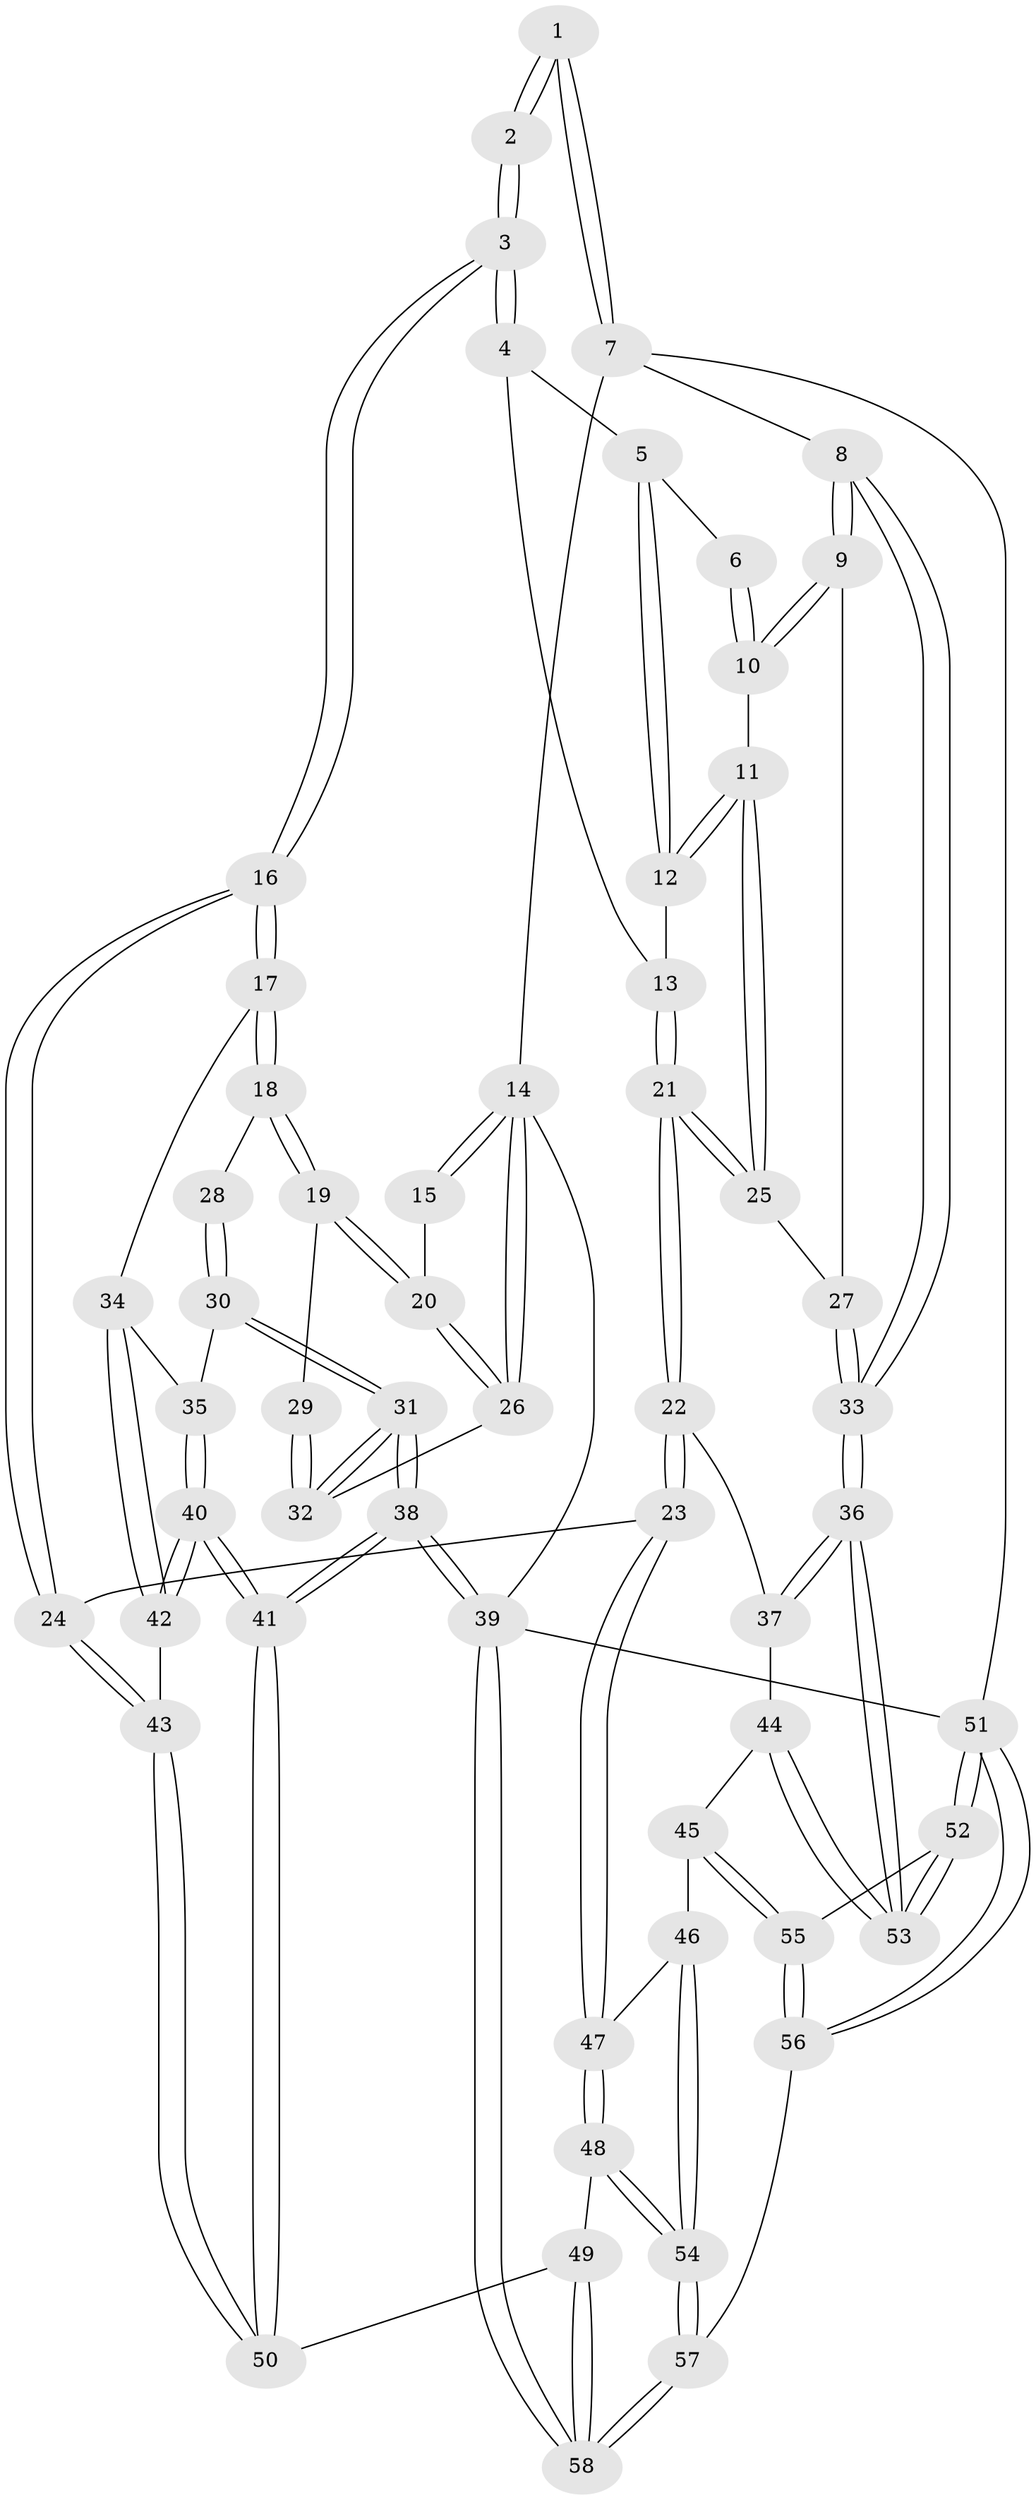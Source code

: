 // Generated by graph-tools (version 1.1) at 2025/51/03/09/25 03:51:09]
// undirected, 58 vertices, 142 edges
graph export_dot {
graph [start="1"]
  node [color=gray90,style=filled];
  1 [pos="+0.9101395391564447+0"];
  2 [pos="+0.40146678724929424+0"];
  3 [pos="+0.42255918056875197+0"];
  4 [pos="+0.6015968791909477+0.08698891957237846"];
  5 [pos="+0.7336766829767429+0.09774783329347933"];
  6 [pos="+0.8299936340692311+0.04126061589237464"];
  7 [pos="+1+0"];
  8 [pos="+1+0.17027555391818935"];
  9 [pos="+0.9755029454951699+0.2076650045889414"];
  10 [pos="+0.8628339693069814+0.1972373090440951"];
  11 [pos="+0.8613580516815025+0.19814611941934213"];
  12 [pos="+0.7787562285464548+0.18841891743064054"];
  13 [pos="+0.7000057903702821+0.21131755386094342"];
  14 [pos="+0+0"];
  15 [pos="+0.3262758312871781+0"];
  16 [pos="+0.4226000254028949+0.3592303033897955"];
  17 [pos="+0.24617090730192712+0.39107357451031033"];
  18 [pos="+0.1891927440727886+0.3513243874604836"];
  19 [pos="+0.17252428922963794+0.33037719699994467"];
  20 [pos="+0.11778139344763872+0.19798517971149698"];
  21 [pos="+0.6462516854018062+0.4291971669124839"];
  22 [pos="+0.6348344285320444+0.439163310733337"];
  23 [pos="+0.5830764393773026+0.46104797065085995"];
  24 [pos="+0.4973563431442658+0.4366498896871616"];
  25 [pos="+0.7875416746448893+0.3713611078987873"];
  26 [pos="+0+0.2162696658996861"];
  27 [pos="+0.8831382739907024+0.3962550839578123"];
  28 [pos="+0.06713604601059345+0.3857561314061269"];
  29 [pos="+0+0.3007152995424624"];
  30 [pos="+0.02404965189061212+0.4594154154660746"];
  31 [pos="+0+0.443146793187699"];
  32 [pos="+0+0.2572328414932737"];
  33 [pos="+1+0.5780999535989089"];
  34 [pos="+0.20558786511032995+0.4502747145752548"];
  35 [pos="+0.07910147681991879+0.4900717414304928"];
  36 [pos="+1+0.6075554264208097"];
  37 [pos="+0.7624584832996721+0.5062604770310604"];
  38 [pos="+0+1"];
  39 [pos="+0+1"];
  40 [pos="+0+0.8700239502749956"];
  41 [pos="+0+0.9952388181696685"];
  42 [pos="+0.19173249999979122+0.6219009704637134"];
  43 [pos="+0.39051122544239264+0.6175588148683846"];
  44 [pos="+0.8660445693263433+0.7028714592385763"];
  45 [pos="+0.7624179697423593+0.7461403232110418"];
  46 [pos="+0.7469602455364217+0.7417300897909797"];
  47 [pos="+0.650896197577061+0.6736415747364375"];
  48 [pos="+0.5021636580946301+0.8090341854417171"];
  49 [pos="+0.47095076261982427+0.7965841397193331"];
  50 [pos="+0.38605783475114036+0.737100560617788"];
  51 [pos="+1+1"];
  52 [pos="+1+0.7630310393238722"];
  53 [pos="+1+0.6331007207523642"];
  54 [pos="+0.5605075106763424+0.9957595710322568"];
  55 [pos="+0.8148281341594652+0.933018488399399"];
  56 [pos="+0.7427991314517934+1"];
  57 [pos="+0.5626860160838142+1"];
  58 [pos="+0.06227906930096752+1"];
  1 -- 2;
  1 -- 2;
  1 -- 7;
  1 -- 7;
  2 -- 3;
  2 -- 3;
  3 -- 4;
  3 -- 4;
  3 -- 16;
  3 -- 16;
  4 -- 5;
  4 -- 13;
  5 -- 6;
  5 -- 12;
  5 -- 12;
  6 -- 10;
  6 -- 10;
  7 -- 8;
  7 -- 14;
  7 -- 51;
  8 -- 9;
  8 -- 9;
  8 -- 33;
  8 -- 33;
  9 -- 10;
  9 -- 10;
  9 -- 27;
  10 -- 11;
  11 -- 12;
  11 -- 12;
  11 -- 25;
  11 -- 25;
  12 -- 13;
  13 -- 21;
  13 -- 21;
  14 -- 15;
  14 -- 15;
  14 -- 26;
  14 -- 26;
  14 -- 39;
  15 -- 20;
  16 -- 17;
  16 -- 17;
  16 -- 24;
  16 -- 24;
  17 -- 18;
  17 -- 18;
  17 -- 34;
  18 -- 19;
  18 -- 19;
  18 -- 28;
  19 -- 20;
  19 -- 20;
  19 -- 29;
  20 -- 26;
  20 -- 26;
  21 -- 22;
  21 -- 22;
  21 -- 25;
  21 -- 25;
  22 -- 23;
  22 -- 23;
  22 -- 37;
  23 -- 24;
  23 -- 47;
  23 -- 47;
  24 -- 43;
  24 -- 43;
  25 -- 27;
  26 -- 32;
  27 -- 33;
  27 -- 33;
  28 -- 30;
  28 -- 30;
  29 -- 32;
  29 -- 32;
  30 -- 31;
  30 -- 31;
  30 -- 35;
  31 -- 32;
  31 -- 32;
  31 -- 38;
  31 -- 38;
  33 -- 36;
  33 -- 36;
  34 -- 35;
  34 -- 42;
  34 -- 42;
  35 -- 40;
  35 -- 40;
  36 -- 37;
  36 -- 37;
  36 -- 53;
  36 -- 53;
  37 -- 44;
  38 -- 39;
  38 -- 39;
  38 -- 41;
  38 -- 41;
  39 -- 58;
  39 -- 58;
  39 -- 51;
  40 -- 41;
  40 -- 41;
  40 -- 42;
  40 -- 42;
  41 -- 50;
  41 -- 50;
  42 -- 43;
  43 -- 50;
  43 -- 50;
  44 -- 45;
  44 -- 53;
  44 -- 53;
  45 -- 46;
  45 -- 55;
  45 -- 55;
  46 -- 47;
  46 -- 54;
  46 -- 54;
  47 -- 48;
  47 -- 48;
  48 -- 49;
  48 -- 54;
  48 -- 54;
  49 -- 50;
  49 -- 58;
  49 -- 58;
  51 -- 52;
  51 -- 52;
  51 -- 56;
  51 -- 56;
  52 -- 53;
  52 -- 53;
  52 -- 55;
  54 -- 57;
  54 -- 57;
  55 -- 56;
  55 -- 56;
  56 -- 57;
  57 -- 58;
  57 -- 58;
}
